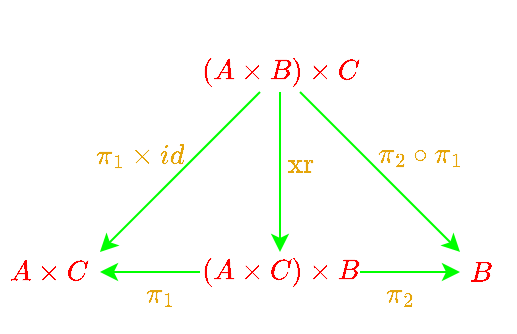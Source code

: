 <mxfile version="24.7.17">
  <diagram name="Page-1" id="8x4MicqjeGiNOcLGt8TJ">
    <mxGraphModel dx="766" dy="461" grid="1" gridSize="10" guides="1" tooltips="1" connect="1" arrows="1" fold="1" page="1" pageScale="1" pageWidth="850" pageHeight="1100" math="1" shadow="0">
      <root>
        <mxCell id="0" />
        <mxCell id="1" parent="0" />
        <mxCell id="F1cqkfS3BarPNqulVMXe-1" value="&lt;div&gt;$$(A \times B) \times C$$&lt;/div&gt;" style="text;html=1;align=center;verticalAlign=middle;whiteSpace=wrap;rounded=0;fontColor=#ff0000;" parent="1" vertex="1">
          <mxGeometry x="400" y="140" width="40" height="20" as="geometry" />
        </mxCell>
        <mxCell id="F1cqkfS3BarPNqulVMXe-3" value="" style="endArrow=classic;html=1;rounded=0;fillColor=#ffe6cc;strokeColor=#00FF00;exitX=0.25;exitY=1;exitDx=0;exitDy=0;entryX=1;entryY=0;entryDx=0;entryDy=0;" parent="1" source="F1cqkfS3BarPNqulVMXe-1" target="F1cqkfS3BarPNqulVMXe-7" edge="1">
          <mxGeometry width="50" height="50" relative="1" as="geometry">
            <mxPoint x="380" y="300" as="sourcePoint" />
            <mxPoint x="330" y="240" as="targetPoint" />
          </mxGeometry>
        </mxCell>
        <mxCell id="F1cqkfS3BarPNqulVMXe-6" value="" style="endArrow=classic;html=1;rounded=0;fillColor=#ffe6cc;strokeColor=#00FF00;exitX=0.75;exitY=1;exitDx=0;exitDy=0;entryX=0;entryY=0;entryDx=0;entryDy=0;" parent="1" source="F1cqkfS3BarPNqulVMXe-1" target="F1cqkfS3BarPNqulVMXe-8" edge="1">
          <mxGeometry width="50" height="50" relative="1" as="geometry">
            <mxPoint x="420" y="170" as="sourcePoint" />
            <mxPoint x="510" y="240" as="targetPoint" />
          </mxGeometry>
        </mxCell>
        <mxCell id="F1cqkfS3BarPNqulVMXe-7" value="&lt;div&gt;$$A \times C$$&lt;/div&gt;" style="text;html=1;align=center;verticalAlign=middle;whiteSpace=wrap;rounded=0;fontColor=#ff0000;" parent="1" vertex="1">
          <mxGeometry x="280" y="240" width="50" height="20" as="geometry" />
        </mxCell>
        <mxCell id="F1cqkfS3BarPNqulVMXe-8" value="&lt;div&gt;$$B$$&lt;/div&gt;" style="text;html=1;align=center;verticalAlign=middle;whiteSpace=wrap;rounded=0;fontColor=#ff0000;" parent="1" vertex="1">
          <mxGeometry x="510" y="240" width="20" height="20" as="geometry" />
        </mxCell>
        <mxCell id="F1cqkfS3BarPNqulVMXe-9" value="" style="endArrow=classic;html=1;rounded=0;fillColor=#ffe6cc;strokeColor=#00FF00;exitX=0.5;exitY=1;exitDx=0;exitDy=0;entryX=0.5;entryY=0;entryDx=0;entryDy=0;" parent="1" source="F1cqkfS3BarPNqulVMXe-1" target="F1cqkfS3BarPNqulVMXe-10" edge="1">
          <mxGeometry width="50" height="50" relative="1" as="geometry">
            <mxPoint x="400" y="300" as="sourcePoint" />
            <mxPoint x="420" y="240" as="targetPoint" />
          </mxGeometry>
        </mxCell>
        <mxCell id="F1cqkfS3BarPNqulVMXe-10" value="&lt;div&gt;$$(A \times C) \times B$$&lt;/div&gt;" style="text;html=1;align=center;verticalAlign=middle;whiteSpace=wrap;rounded=0;fontColor=#ff0000;" parent="1" vertex="1">
          <mxGeometry x="380" y="240" width="80" height="20" as="geometry" />
        </mxCell>
        <mxCell id="F1cqkfS3BarPNqulVMXe-12" value="" style="endArrow=classic;html=1;rounded=0;fillColor=#ffe6cc;strokeColor=#00FF00;exitX=0;exitY=0.5;exitDx=0;exitDy=0;entryX=1;entryY=0.5;entryDx=0;entryDy=0;" parent="1" source="F1cqkfS3BarPNqulVMXe-10" target="F1cqkfS3BarPNqulVMXe-7" edge="1">
          <mxGeometry width="50" height="50" relative="1" as="geometry">
            <mxPoint x="320" y="410" as="sourcePoint" />
            <mxPoint x="370" y="360" as="targetPoint" />
          </mxGeometry>
        </mxCell>
        <mxCell id="F1cqkfS3BarPNqulVMXe-13" value="" style="endArrow=classic;html=1;rounded=0;fillColor=#ffe6cc;strokeColor=#00FF00;exitX=1;exitY=0.5;exitDx=0;exitDy=0;entryX=0;entryY=0.5;entryDx=0;entryDy=0;" parent="1" source="F1cqkfS3BarPNqulVMXe-10" target="F1cqkfS3BarPNqulVMXe-8" edge="1">
          <mxGeometry width="50" height="50" relative="1" as="geometry">
            <mxPoint x="470" y="360" as="sourcePoint" />
            <mxPoint x="520" y="310" as="targetPoint" />
          </mxGeometry>
        </mxCell>
        <UserObject label="&lt;div&gt;$$\pi_2 \circ \pi_1$$&lt;/div&gt;" placeholders="1" name="Variable" id="F1cqkfS3BarPNqulVMXe-14">
          <mxCell style="text;html=1;strokeColor=none;fillColor=none;align=center;verticalAlign=middle;whiteSpace=wrap;overflow=hidden;fontColor=#e5a50a;" parent="1" vertex="1">
            <mxGeometry x="465" y="170" width="50" height="40" as="geometry" />
          </mxCell>
        </UserObject>
        <UserObject label="&lt;div&gt;$$\pi_1 \times id$$&lt;/div&gt;" placeholders="1" name="Variable" id="F1cqkfS3BarPNqulVMXe-16">
          <mxCell style="text;html=1;strokeColor=none;fillColor=none;align=center;verticalAlign=middle;whiteSpace=wrap;overflow=hidden;fontColor=#e5a50a;" parent="1" vertex="1">
            <mxGeometry x="320" y="170" width="60" height="40" as="geometry" />
          </mxCell>
        </UserObject>
        <UserObject label="&lt;div&gt;$$\text{xr}$$&lt;/div&gt;" placeholders="1" name="Variable" id="F1cqkfS3BarPNqulVMXe-17">
          <mxCell style="text;html=1;strokeColor=none;fillColor=none;align=center;verticalAlign=middle;whiteSpace=wrap;overflow=hidden;fontColor=#e5a50a;" parent="1" vertex="1">
            <mxGeometry x="411" y="175" width="40" height="40" as="geometry" />
          </mxCell>
        </UserObject>
        <UserObject label="&lt;div&gt;$$\pi_1$$&lt;/div&gt;" placeholders="1" name="Variable" id="F1cqkfS3BarPNqulVMXe-18">
          <mxCell style="text;html=1;strokeColor=none;fillColor=none;align=center;verticalAlign=middle;whiteSpace=wrap;overflow=hidden;fontColor=#e5a50a;" parent="1" vertex="1">
            <mxGeometry x="340" y="240" width="40" height="40" as="geometry" />
          </mxCell>
        </UserObject>
        <UserObject label="&lt;div&gt;$$\pi_2$$&lt;/div&gt;" placeholders="1" name="Variable" id="F1cqkfS3BarPNqulVMXe-19">
          <mxCell style="text;html=1;strokeColor=none;fillColor=none;align=center;verticalAlign=middle;whiteSpace=wrap;overflow=hidden;fontColor=#e5a50a;" parent="1" vertex="1">
            <mxGeometry x="460" y="240" width="40" height="40" as="geometry" />
          </mxCell>
        </UserObject>
      </root>
    </mxGraphModel>
  </diagram>
</mxfile>
